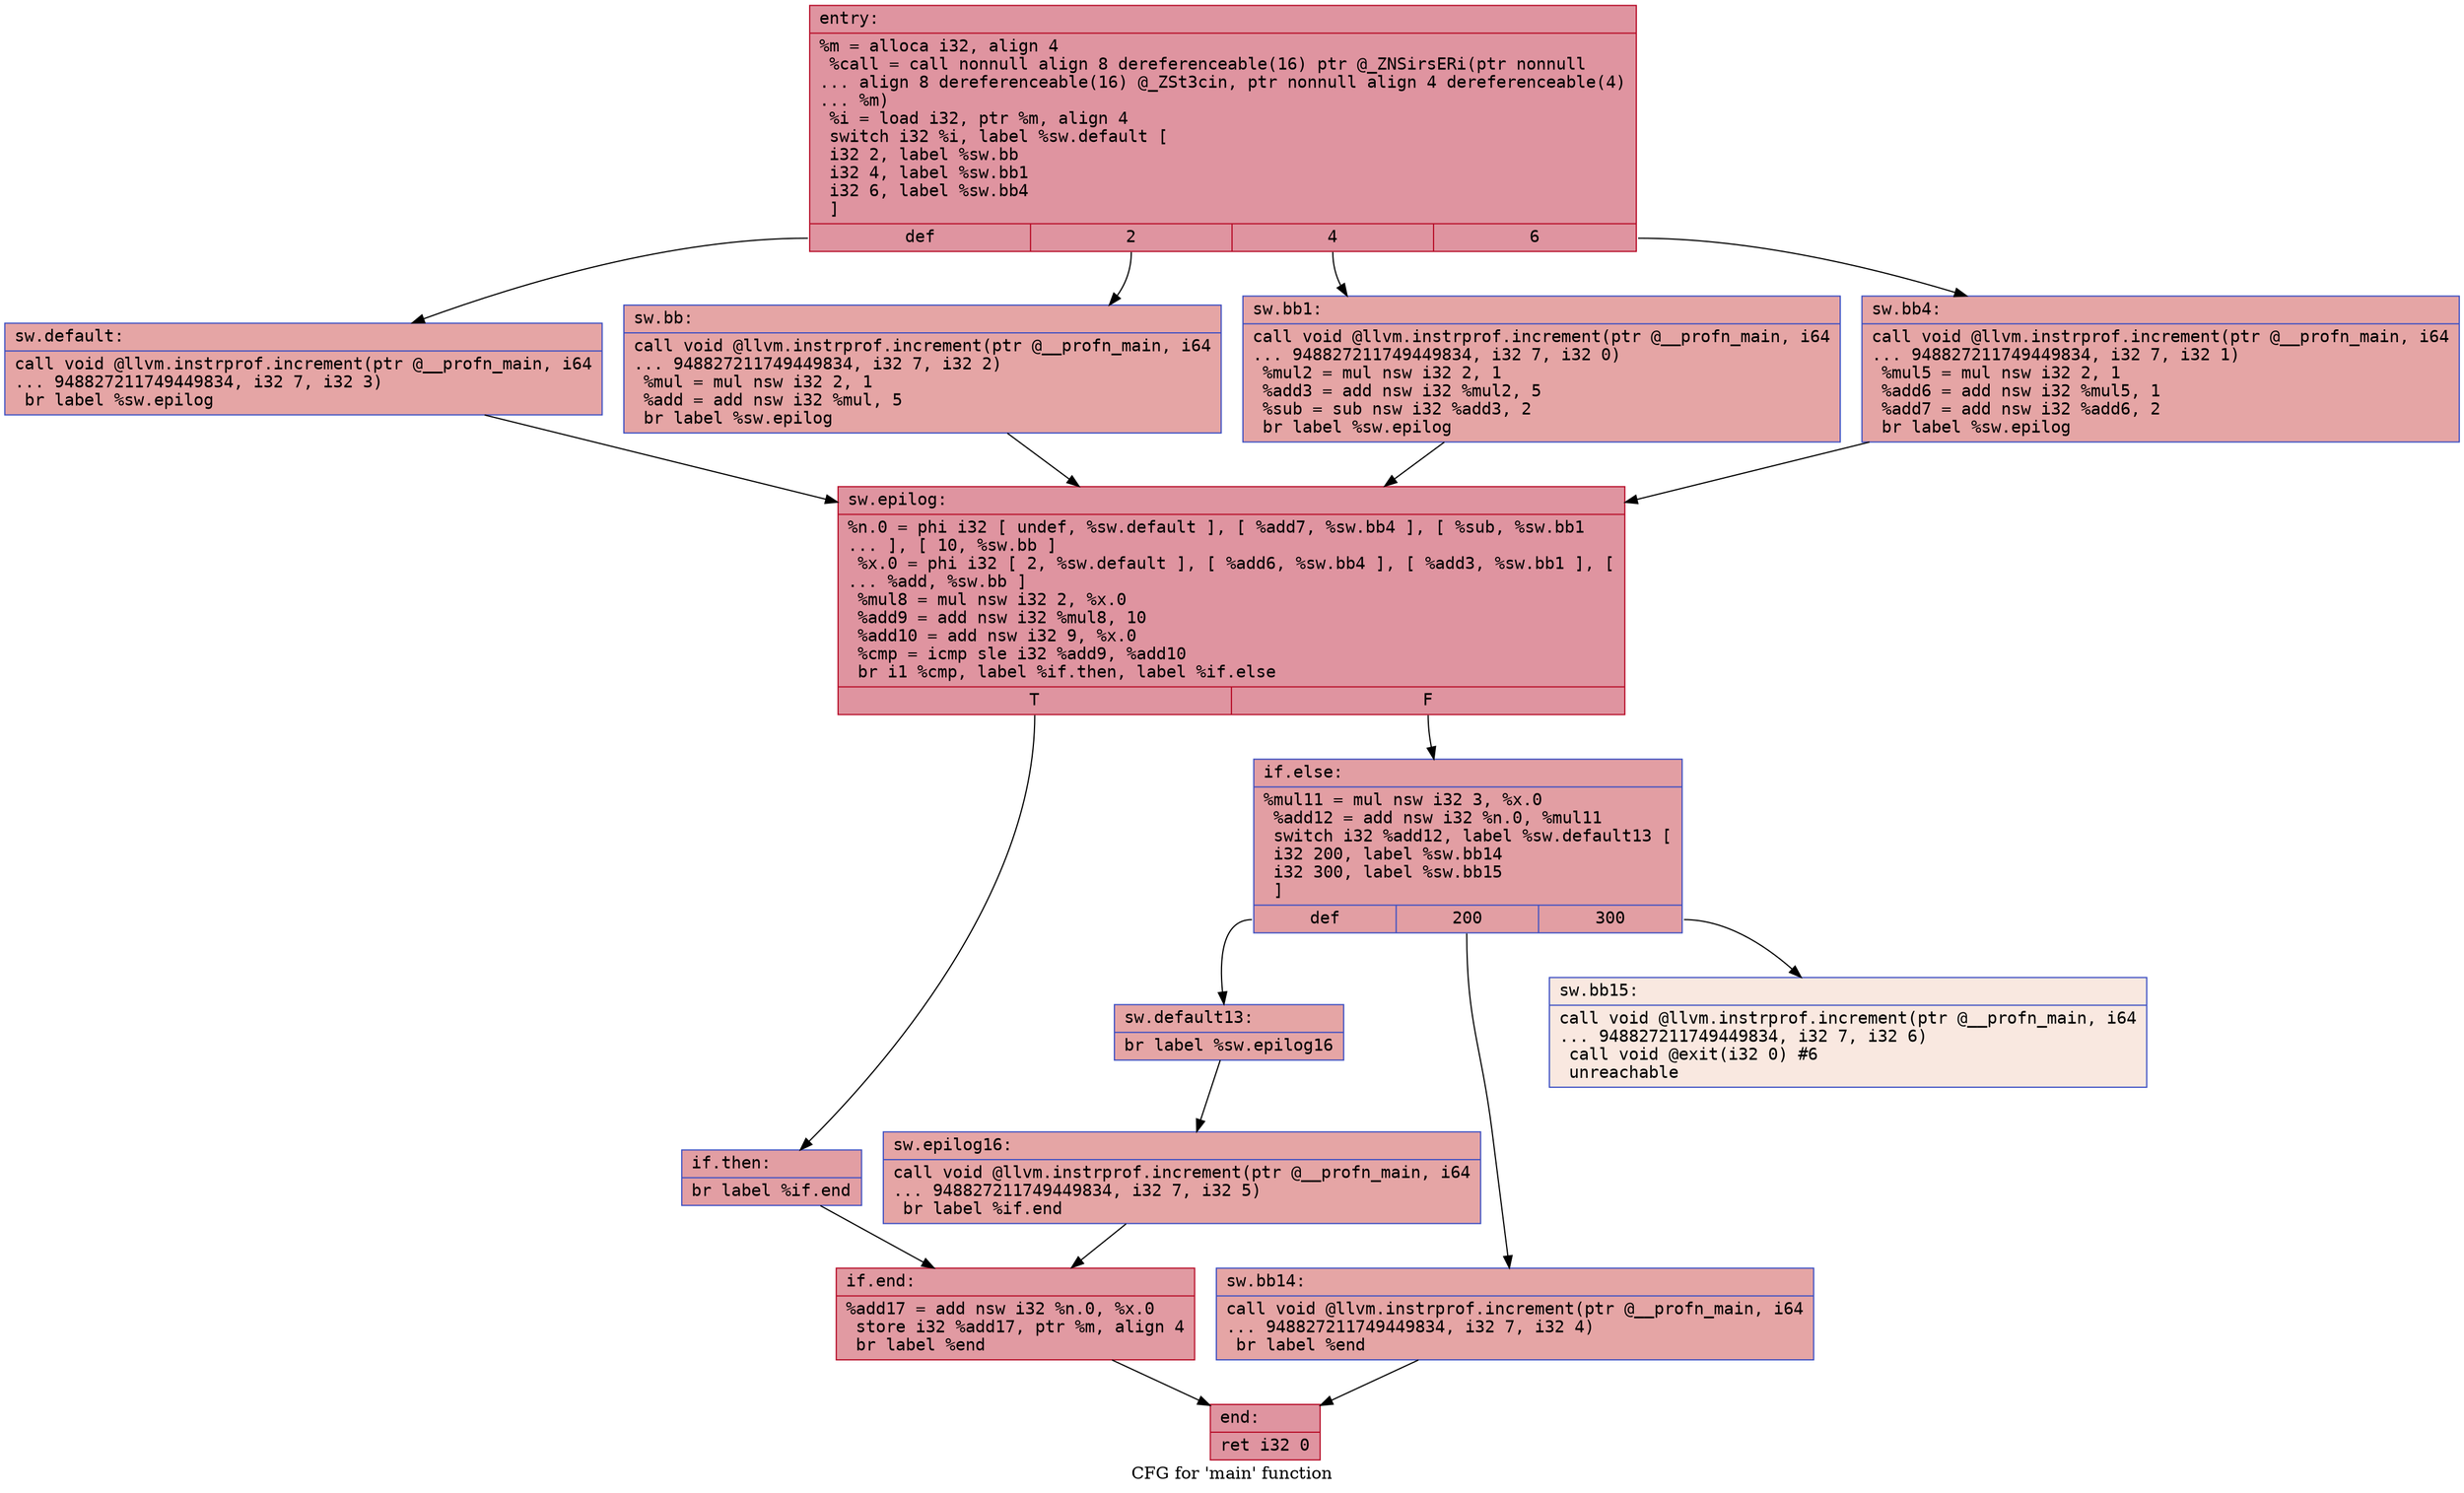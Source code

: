 digraph "CFG for 'main' function" {
	label="CFG for 'main' function";

	Node0x5d1d945d44d0 [shape=record,color="#b70d28ff", style=filled, fillcolor="#b70d2870" fontname="Courier",label="{entry:\l|  %m = alloca i32, align 4\l  %call = call nonnull align 8 dereferenceable(16) ptr @_ZNSirsERi(ptr nonnull\l... align 8 dereferenceable(16) @_ZSt3cin, ptr nonnull align 4 dereferenceable(4)\l... %m)\l  %i = load i32, ptr %m, align 4\l  switch i32 %i, label %sw.default [\l    i32 2, label %sw.bb\l    i32 4, label %sw.bb1\l    i32 6, label %sw.bb4\l  ]\l|{<s0>def|<s1>2|<s2>4|<s3>6}}"];
	Node0x5d1d945d44d0:s0 -> Node0x5d1d946376d0;
	Node0x5d1d945d44d0:s1 -> Node0x5d1d946377f0;
	Node0x5d1d945d44d0:s2 -> Node0x5d1d94637900;
	Node0x5d1d945d44d0:s3 -> Node0x5d1d94637a10;
	Node0x5d1d946377f0 [shape=record,color="#3d50c3ff", style=filled, fillcolor="#c5333470" fontname="Courier",label="{sw.bb:\l|  call void @llvm.instrprof.increment(ptr @__profn_main, i64\l... 948827211749449834, i32 7, i32 2)\l  %mul = mul nsw i32 2, 1\l  %add = add nsw i32 %mul, 5\l  br label %sw.epilog\l}"];
	Node0x5d1d946377f0 -> Node0x5d1d94637870;
	Node0x5d1d94637900 [shape=record,color="#3d50c3ff", style=filled, fillcolor="#c5333470" fontname="Courier",label="{sw.bb1:\l|  call void @llvm.instrprof.increment(ptr @__profn_main, i64\l... 948827211749449834, i32 7, i32 0)\l  %mul2 = mul nsw i32 2, 1\l  %add3 = add nsw i32 %mul2, 5\l  %sub = sub nsw i32 %add3, 2\l  br label %sw.epilog\l}"];
	Node0x5d1d94637900 -> Node0x5d1d94637870;
	Node0x5d1d94637a10 [shape=record,color="#3d50c3ff", style=filled, fillcolor="#c5333470" fontname="Courier",label="{sw.bb4:\l|  call void @llvm.instrprof.increment(ptr @__profn_main, i64\l... 948827211749449834, i32 7, i32 1)\l  %mul5 = mul nsw i32 2, 1\l  %add6 = add nsw i32 %mul5, 1\l  %add7 = add nsw i32 %add6, 2\l  br label %sw.epilog\l}"];
	Node0x5d1d94637a10 -> Node0x5d1d94637870;
	Node0x5d1d946376d0 [shape=record,color="#3d50c3ff", style=filled, fillcolor="#c5333470" fontname="Courier",label="{sw.default:\l|  call void @llvm.instrprof.increment(ptr @__profn_main, i64\l... 948827211749449834, i32 7, i32 3)\l  br label %sw.epilog\l}"];
	Node0x5d1d946376d0 -> Node0x5d1d94637870;
	Node0x5d1d94637870 [shape=record,color="#b70d28ff", style=filled, fillcolor="#b70d2870" fontname="Courier",label="{sw.epilog:\l|  %n.0 = phi i32 [ undef, %sw.default ], [ %add7, %sw.bb4 ], [ %sub, %sw.bb1\l... ], [ 10, %sw.bb ]\l  %x.0 = phi i32 [ 2, %sw.default ], [ %add6, %sw.bb4 ], [ %add3, %sw.bb1 ], [\l... %add, %sw.bb ]\l  %mul8 = mul nsw i32 2, %x.0\l  %add9 = add nsw i32 %mul8, 10\l  %add10 = add nsw i32 9, %x.0\l  %cmp = icmp sle i32 %add9, %add10\l  br i1 %cmp, label %if.then, label %if.else\l|{<s0>T|<s1>F}}"];
	Node0x5d1d94637870:s0 -> Node0x5d1d94637a90;
	Node0x5d1d94637870:s1 -> Node0x5d1d94638fe0;
	Node0x5d1d94637a90 [shape=record,color="#3d50c3ff", style=filled, fillcolor="#be242e70" fontname="Courier",label="{if.then:\l|  br label %if.end\l}"];
	Node0x5d1d94637a90 -> Node0x5d1d94637980;
	Node0x5d1d94638fe0 [shape=record,color="#3d50c3ff", style=filled, fillcolor="#be242e70" fontname="Courier",label="{if.else:\l|  %mul11 = mul nsw i32 3, %x.0\l  %add12 = add nsw i32 %n.0, %mul11\l  switch i32 %add12, label %sw.default13 [\l    i32 200, label %sw.bb14\l    i32 300, label %sw.bb15\l  ]\l|{<s0>def|<s1>200|<s2>300}}"];
	Node0x5d1d94638fe0:s0 -> Node0x5d1d94639380;
	Node0x5d1d94638fe0:s1 -> Node0x5d1d946397a0;
	Node0x5d1d94638fe0:s2 -> Node0x5d1d946398b0;
	Node0x5d1d94639380 [shape=record,color="#3d50c3ff", style=filled, fillcolor="#c5333470" fontname="Courier",label="{sw.default13:\l|  br label %sw.epilog16\l}"];
	Node0x5d1d94639380 -> Node0x5d1d94639710;
	Node0x5d1d946397a0 [shape=record,color="#3d50c3ff", style=filled, fillcolor="#c5333470" fontname="Courier",label="{sw.bb14:\l|  call void @llvm.instrprof.increment(ptr @__profn_main, i64\l... 948827211749449834, i32 7, i32 4)\l  br label %end\l}"];
	Node0x5d1d946397a0 -> Node0x5d1d94639820;
	Node0x5d1d946398b0 [shape=record,color="#3d50c3ff", style=filled, fillcolor="#f1ccb870" fontname="Courier",label="{sw.bb15:\l|  call void @llvm.instrprof.increment(ptr @__profn_main, i64\l... 948827211749449834, i32 7, i32 6)\l  call void @exit(i32 0) #6\l  unreachable\l}"];
	Node0x5d1d94639710 [shape=record,color="#3d50c3ff", style=filled, fillcolor="#c5333470" fontname="Courier",label="{sw.epilog16:\l|  call void @llvm.instrprof.increment(ptr @__profn_main, i64\l... 948827211749449834, i32 7, i32 5)\l  br label %if.end\l}"];
	Node0x5d1d94639710 -> Node0x5d1d94637980;
	Node0x5d1d94637980 [shape=record,color="#b70d28ff", style=filled, fillcolor="#bb1b2c70" fontname="Courier",label="{if.end:\l|  %add17 = add nsw i32 %n.0, %x.0\l  store i32 %add17, ptr %m, align 4\l  br label %end\l}"];
	Node0x5d1d94637980 -> Node0x5d1d94639820;
	Node0x5d1d94639820 [shape=record,color="#b70d28ff", style=filled, fillcolor="#b70d2870" fontname="Courier",label="{end:\l|  ret i32 0\l}"];
}
